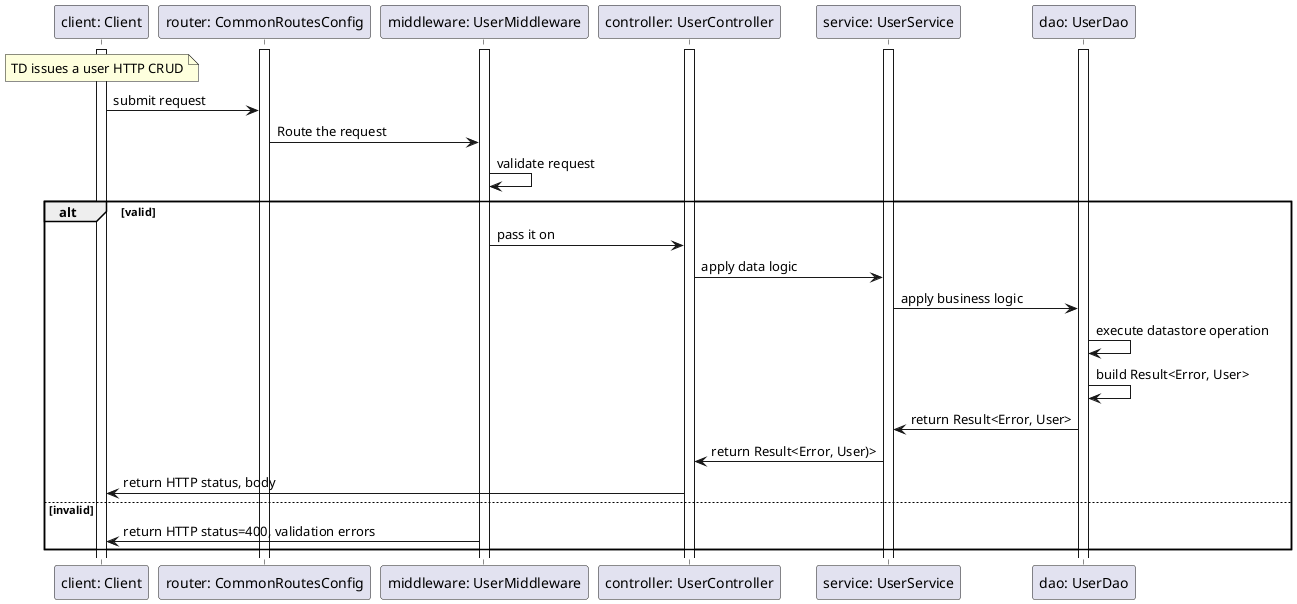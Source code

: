 @startuml

    participant "client: Client" as client
    participant "router: CommonRoutesConfig" as router
    participant "middleware: UserMiddleware" as middleware
    participant "controller: UserController" as controller
    participant "service: UserService" as service
    participant "dao: UserDao" as dao

    activate client
    activate router
    activate middleware
    activate controller
    activate service
    activate dao

    note over client: TD issues a user HTTP CRUD
    client->router: submit request
    router->middleware: Route the request
    middleware->middleware: validate request

    alt valid
        middleware->controller: pass it on
        controller->service: apply data logic
        service->dao: apply business logic
        dao->dao: execute datastore operation
        dao->dao: build Result<Error, User>
        dao->service: return Result<Error, User>
        service->controller: return Result<Error, User)>
        controller->client: return HTTP status, body
    else invalid
        middleware->client: return HTTP status=400, validation errors
    end group

@enduml